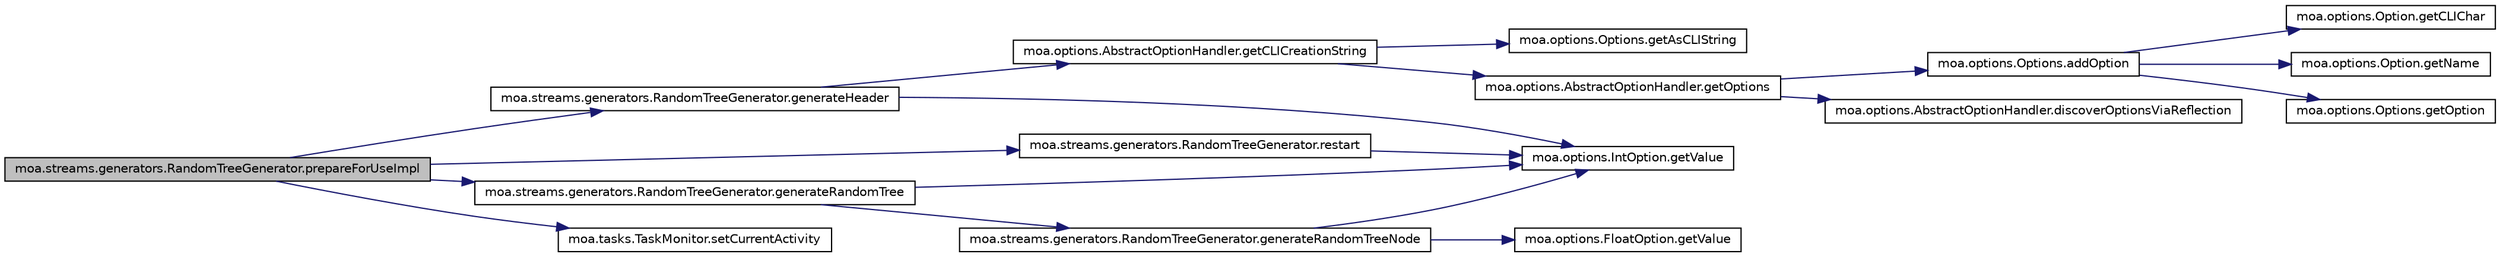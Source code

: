 digraph G
{
  edge [fontname="Helvetica",fontsize="10",labelfontname="Helvetica",labelfontsize="10"];
  node [fontname="Helvetica",fontsize="10",shape=record];
  rankdir=LR;
  Node1 [label="moa.streams.generators.RandomTreeGenerator.prepareForUseImpl",height=0.2,width=0.4,color="black", fillcolor="grey75", style="filled" fontcolor="black"];
  Node1 -> Node2 [color="midnightblue",fontsize="10",style="solid",fontname="Helvetica"];
  Node2 [label="moa.streams.generators.RandomTreeGenerator.generateHeader",height=0.2,width=0.4,color="black", fillcolor="white", style="filled",URL="$classmoa_1_1streams_1_1generators_1_1RandomTreeGenerator.html#a66dffd83ba56ad61cad6a65478eae8ea"];
  Node2 -> Node3 [color="midnightblue",fontsize="10",style="solid",fontname="Helvetica"];
  Node3 [label="moa.options.AbstractOptionHandler.getCLICreationString",height=0.2,width=0.4,color="black", fillcolor="white", style="filled",URL="$classmoa_1_1options_1_1AbstractOptionHandler.html#aeaeb9c80ecb2664eff34245d98464890",tooltip="Gets the Command Line Interface text to create the object."];
  Node3 -> Node4 [color="midnightblue",fontsize="10",style="solid",fontname="Helvetica"];
  Node4 [label="moa.options.Options.getAsCLIString",height=0.2,width=0.4,color="black", fillcolor="white", style="filled",URL="$classmoa_1_1options_1_1Options.html#a2fea19f837dd10ef9ae2aed696c73f05"];
  Node3 -> Node5 [color="midnightblue",fontsize="10",style="solid",fontname="Helvetica"];
  Node5 [label="moa.options.AbstractOptionHandler.getOptions",height=0.2,width=0.4,color="black", fillcolor="white", style="filled",URL="$classmoa_1_1options_1_1AbstractOptionHandler.html#a7ba82c22a57694b00d317d345f1fa317",tooltip="Gets the options of this object."];
  Node5 -> Node6 [color="midnightblue",fontsize="10",style="solid",fontname="Helvetica"];
  Node6 [label="moa.options.Options.addOption",height=0.2,width=0.4,color="black", fillcolor="white", style="filled",URL="$classmoa_1_1options_1_1Options.html#a1886243eaecde00151eb2787c6501d6f"];
  Node6 -> Node7 [color="midnightblue",fontsize="10",style="solid",fontname="Helvetica"];
  Node7 [label="moa.options.Option.getCLIChar",height=0.2,width=0.4,color="black", fillcolor="white", style="filled",URL="$interfacemoa_1_1options_1_1Option.html#a0f2bfa3fc25dfbd92be96d007e093c3c",tooltip="Gets the Command Line Interface text of this option."];
  Node6 -> Node8 [color="midnightblue",fontsize="10",style="solid",fontname="Helvetica"];
  Node8 [label="moa.options.Option.getName",height=0.2,width=0.4,color="black", fillcolor="white", style="filled",URL="$interfacemoa_1_1options_1_1Option.html#a28d0b5eb1a547178d6d43c3d8cc89142",tooltip="Gets the name of this option."];
  Node6 -> Node9 [color="midnightblue",fontsize="10",style="solid",fontname="Helvetica"];
  Node9 [label="moa.options.Options.getOption",height=0.2,width=0.4,color="black", fillcolor="white", style="filled",URL="$classmoa_1_1options_1_1Options.html#ad2061f549ed2eb9bb7bc5bbb3ab17019"];
  Node5 -> Node10 [color="midnightblue",fontsize="10",style="solid",fontname="Helvetica"];
  Node10 [label="moa.options.AbstractOptionHandler.discoverOptionsViaReflection",height=0.2,width=0.4,color="black", fillcolor="white", style="filled",URL="$classmoa_1_1options_1_1AbstractOptionHandler.html#ae53b13b76bc49c8deea73e6d3847e540",tooltip="Gets the options of this class via reflection."];
  Node2 -> Node11 [color="midnightblue",fontsize="10",style="solid",fontname="Helvetica"];
  Node11 [label="moa.options.IntOption.getValue",height=0.2,width=0.4,color="black", fillcolor="white", style="filled",URL="$classmoa_1_1options_1_1IntOption.html#affae8787274b44ab7616d46b8d6c831a"];
  Node1 -> Node12 [color="midnightblue",fontsize="10",style="solid",fontname="Helvetica"];
  Node12 [label="moa.streams.generators.RandomTreeGenerator.generateRandomTree",height=0.2,width=0.4,color="black", fillcolor="white", style="filled",URL="$classmoa_1_1streams_1_1generators_1_1RandomTreeGenerator.html#a50f7431a0945b8d47d3dc5d7a8e5512f"];
  Node12 -> Node13 [color="midnightblue",fontsize="10",style="solid",fontname="Helvetica"];
  Node13 [label="moa.streams.generators.RandomTreeGenerator.generateRandomTreeNode",height=0.2,width=0.4,color="black", fillcolor="white", style="filled",URL="$classmoa_1_1streams_1_1generators_1_1RandomTreeGenerator.html#a0448f9032bc21b21f5bbbd83726a76ac"];
  Node13 -> Node14 [color="midnightblue",fontsize="10",style="solid",fontname="Helvetica"];
  Node14 [label="moa.options.FloatOption.getValue",height=0.2,width=0.4,color="black", fillcolor="white", style="filled",URL="$classmoa_1_1options_1_1FloatOption.html#a0e606a62f4ece232aa8f8cb04bb7f1cf"];
  Node13 -> Node11 [color="midnightblue",fontsize="10",style="solid",fontname="Helvetica"];
  Node12 -> Node11 [color="midnightblue",fontsize="10",style="solid",fontname="Helvetica"];
  Node1 -> Node15 [color="midnightblue",fontsize="10",style="solid",fontname="Helvetica"];
  Node15 [label="moa.streams.generators.RandomTreeGenerator.restart",height=0.2,width=0.4,color="black", fillcolor="white", style="filled",URL="$classmoa_1_1streams_1_1generators_1_1RandomTreeGenerator.html#a741d04db88ce7ce80b3acc43a0a5334f",tooltip="Restarts this stream."];
  Node15 -> Node11 [color="midnightblue",fontsize="10",style="solid",fontname="Helvetica"];
  Node1 -> Node16 [color="midnightblue",fontsize="10",style="solid",fontname="Helvetica"];
  Node16 [label="moa.tasks.TaskMonitor.setCurrentActivity",height=0.2,width=0.4,color="black", fillcolor="white", style="filled",URL="$interfacemoa_1_1tasks_1_1TaskMonitor.html#aa5eff409d63bfacd92fe2f062d373781",tooltip="Sets the description and the percentage done of the current activity."];
}
